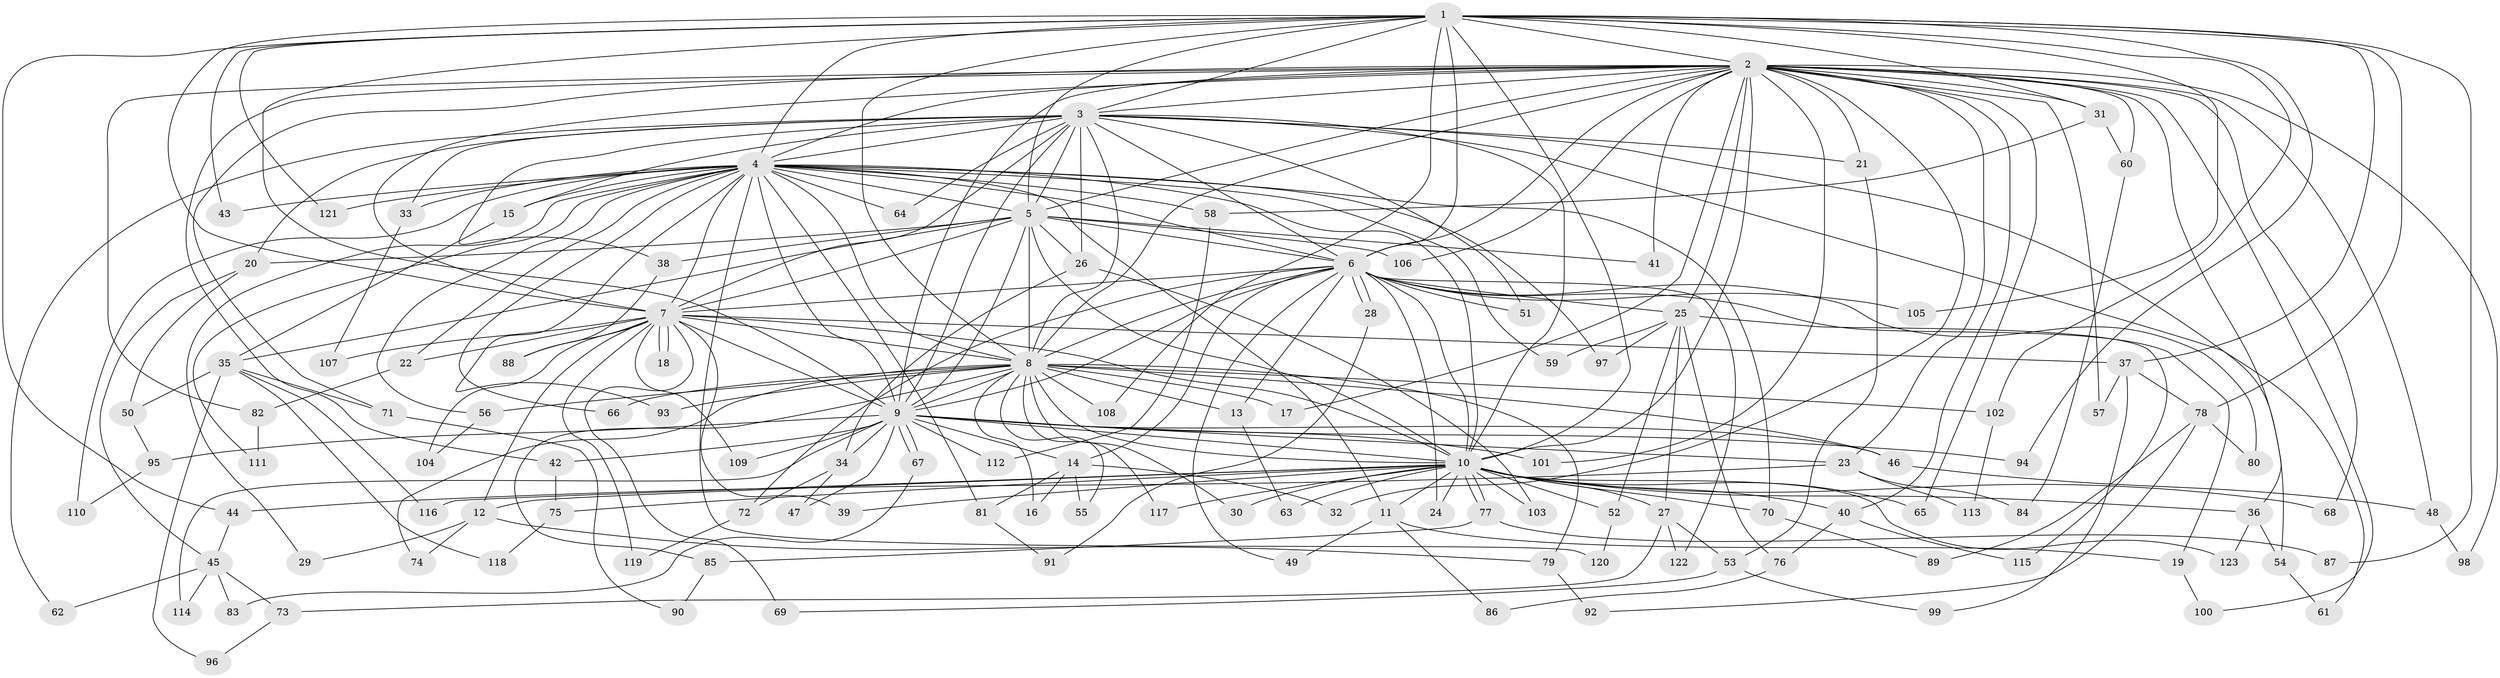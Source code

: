 // Generated by graph-tools (version 1.1) at 2025/25/03/09/25 03:25:44]
// undirected, 123 vertices, 271 edges
graph export_dot {
graph [start="1"]
  node [color=gray90,style=filled];
  1;
  2;
  3;
  4;
  5;
  6;
  7;
  8;
  9;
  10;
  11;
  12;
  13;
  14;
  15;
  16;
  17;
  18;
  19;
  20;
  21;
  22;
  23;
  24;
  25;
  26;
  27;
  28;
  29;
  30;
  31;
  32;
  33;
  34;
  35;
  36;
  37;
  38;
  39;
  40;
  41;
  42;
  43;
  44;
  45;
  46;
  47;
  48;
  49;
  50;
  51;
  52;
  53;
  54;
  55;
  56;
  57;
  58;
  59;
  60;
  61;
  62;
  63;
  64;
  65;
  66;
  67;
  68;
  69;
  70;
  71;
  72;
  73;
  74;
  75;
  76;
  77;
  78;
  79;
  80;
  81;
  82;
  83;
  84;
  85;
  86;
  87;
  88;
  89;
  90;
  91;
  92;
  93;
  94;
  95;
  96;
  97;
  98;
  99;
  100;
  101;
  102;
  103;
  104;
  105;
  106;
  107;
  108;
  109;
  110;
  111;
  112;
  113;
  114;
  115;
  116;
  117;
  118;
  119;
  120;
  121;
  122;
  123;
  1 -- 2;
  1 -- 3;
  1 -- 4;
  1 -- 5;
  1 -- 6;
  1 -- 7;
  1 -- 8;
  1 -- 9;
  1 -- 10;
  1 -- 31;
  1 -- 37;
  1 -- 43;
  1 -- 44;
  1 -- 78;
  1 -- 87;
  1 -- 94;
  1 -- 102;
  1 -- 105;
  1 -- 108;
  1 -- 121;
  2 -- 3;
  2 -- 4;
  2 -- 5;
  2 -- 6;
  2 -- 7;
  2 -- 8;
  2 -- 9;
  2 -- 10;
  2 -- 17;
  2 -- 21;
  2 -- 23;
  2 -- 25;
  2 -- 31;
  2 -- 32;
  2 -- 36;
  2 -- 40;
  2 -- 41;
  2 -- 42;
  2 -- 48;
  2 -- 57;
  2 -- 60;
  2 -- 65;
  2 -- 68;
  2 -- 71;
  2 -- 82;
  2 -- 98;
  2 -- 100;
  2 -- 101;
  2 -- 106;
  3 -- 4;
  3 -- 5;
  3 -- 6;
  3 -- 7;
  3 -- 8;
  3 -- 9;
  3 -- 10;
  3 -- 15;
  3 -- 20;
  3 -- 21;
  3 -- 26;
  3 -- 33;
  3 -- 38;
  3 -- 51;
  3 -- 54;
  3 -- 61;
  3 -- 62;
  3 -- 64;
  4 -- 5;
  4 -- 6;
  4 -- 7;
  4 -- 8;
  4 -- 9;
  4 -- 10;
  4 -- 11;
  4 -- 15;
  4 -- 22;
  4 -- 29;
  4 -- 33;
  4 -- 43;
  4 -- 56;
  4 -- 58;
  4 -- 59;
  4 -- 64;
  4 -- 66;
  4 -- 70;
  4 -- 81;
  4 -- 93;
  4 -- 97;
  4 -- 110;
  4 -- 111;
  4 -- 120;
  4 -- 121;
  5 -- 6;
  5 -- 7;
  5 -- 8;
  5 -- 9;
  5 -- 10;
  5 -- 20;
  5 -- 26;
  5 -- 35;
  5 -- 38;
  5 -- 41;
  5 -- 106;
  6 -- 7;
  6 -- 8;
  6 -- 9;
  6 -- 10;
  6 -- 13;
  6 -- 14;
  6 -- 19;
  6 -- 24;
  6 -- 25;
  6 -- 28;
  6 -- 28;
  6 -- 49;
  6 -- 51;
  6 -- 72;
  6 -- 80;
  6 -- 105;
  6 -- 122;
  7 -- 8;
  7 -- 9;
  7 -- 10;
  7 -- 12;
  7 -- 18;
  7 -- 18;
  7 -- 22;
  7 -- 37;
  7 -- 39;
  7 -- 69;
  7 -- 88;
  7 -- 104;
  7 -- 107;
  7 -- 109;
  7 -- 119;
  8 -- 9;
  8 -- 10;
  8 -- 13;
  8 -- 16;
  8 -- 17;
  8 -- 30;
  8 -- 46;
  8 -- 55;
  8 -- 56;
  8 -- 66;
  8 -- 74;
  8 -- 79;
  8 -- 85;
  8 -- 93;
  8 -- 102;
  8 -- 108;
  8 -- 117;
  9 -- 10;
  9 -- 14;
  9 -- 23;
  9 -- 34;
  9 -- 42;
  9 -- 46;
  9 -- 47;
  9 -- 67;
  9 -- 67;
  9 -- 94;
  9 -- 95;
  9 -- 101;
  9 -- 109;
  9 -- 112;
  9 -- 114;
  10 -- 11;
  10 -- 12;
  10 -- 24;
  10 -- 27;
  10 -- 30;
  10 -- 36;
  10 -- 39;
  10 -- 40;
  10 -- 52;
  10 -- 63;
  10 -- 65;
  10 -- 68;
  10 -- 70;
  10 -- 75;
  10 -- 77;
  10 -- 77;
  10 -- 103;
  10 -- 116;
  10 -- 117;
  10 -- 123;
  11 -- 19;
  11 -- 49;
  11 -- 86;
  12 -- 29;
  12 -- 74;
  12 -- 79;
  13 -- 63;
  14 -- 16;
  14 -- 32;
  14 -- 55;
  14 -- 81;
  15 -- 35;
  19 -- 100;
  20 -- 45;
  20 -- 50;
  21 -- 53;
  22 -- 82;
  23 -- 44;
  23 -- 84;
  23 -- 113;
  25 -- 27;
  25 -- 52;
  25 -- 59;
  25 -- 76;
  25 -- 97;
  25 -- 115;
  26 -- 34;
  26 -- 103;
  27 -- 53;
  27 -- 73;
  27 -- 122;
  28 -- 91;
  31 -- 58;
  31 -- 60;
  33 -- 107;
  34 -- 47;
  34 -- 72;
  35 -- 50;
  35 -- 71;
  35 -- 96;
  35 -- 116;
  35 -- 118;
  36 -- 54;
  36 -- 123;
  37 -- 57;
  37 -- 78;
  37 -- 99;
  38 -- 88;
  40 -- 76;
  40 -- 115;
  42 -- 75;
  44 -- 45;
  45 -- 62;
  45 -- 73;
  45 -- 83;
  45 -- 114;
  46 -- 48;
  48 -- 98;
  50 -- 95;
  52 -- 120;
  53 -- 69;
  53 -- 99;
  54 -- 61;
  56 -- 104;
  58 -- 112;
  60 -- 84;
  67 -- 83;
  70 -- 89;
  71 -- 90;
  72 -- 119;
  73 -- 96;
  75 -- 118;
  76 -- 86;
  77 -- 85;
  77 -- 87;
  78 -- 80;
  78 -- 89;
  78 -- 92;
  79 -- 92;
  81 -- 91;
  82 -- 111;
  85 -- 90;
  95 -- 110;
  102 -- 113;
}
